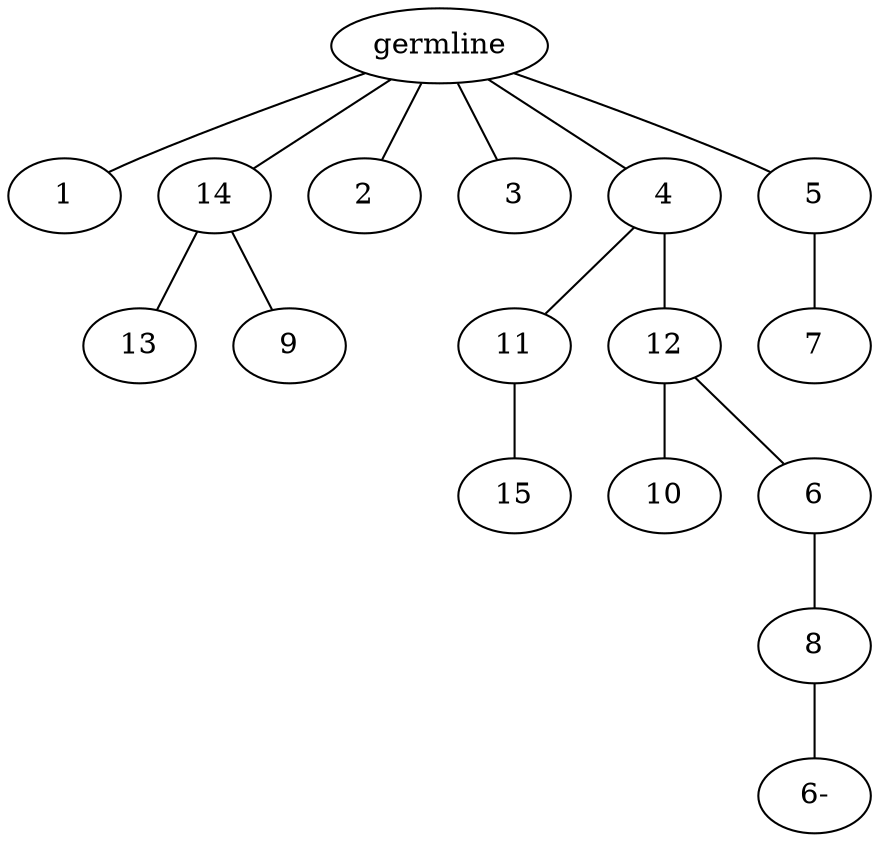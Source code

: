 graph tree {
    "140516820379968" [label="germline"];
    "140516820355200" [label="1"];
    "140516820356688" [label="14"];
    "140516820356400" [label="13"];
    "140516820353424" [label="9"];
    "140516820353568" [label="2"];
    "140516820355104" [label="3"];
    "140516820356736" [label="4"];
    "140516820241280" [label="11"];
    "140516820240176" [label="15"];
    "140516820242096" [label="12"];
    "140516820240992" [label="10"];
    "140516820240368" [label="6"];
    "140516820241184" [label="8"];
    "140516820353520" [label="6-"];
    "140516820355872" [label="5"];
    "140516820239696" [label="7"];
    "140516820379968" -- "140516820355200";
    "140516820379968" -- "140516820356688";
    "140516820379968" -- "140516820353568";
    "140516820379968" -- "140516820355104";
    "140516820379968" -- "140516820356736";
    "140516820379968" -- "140516820355872";
    "140516820356688" -- "140516820356400";
    "140516820356688" -- "140516820353424";
    "140516820356736" -- "140516820241280";
    "140516820356736" -- "140516820242096";
    "140516820241280" -- "140516820240176";
    "140516820242096" -- "140516820240992";
    "140516820242096" -- "140516820240368";
    "140516820240368" -- "140516820241184";
    "140516820241184" -- "140516820353520";
    "140516820355872" -- "140516820239696";
}
